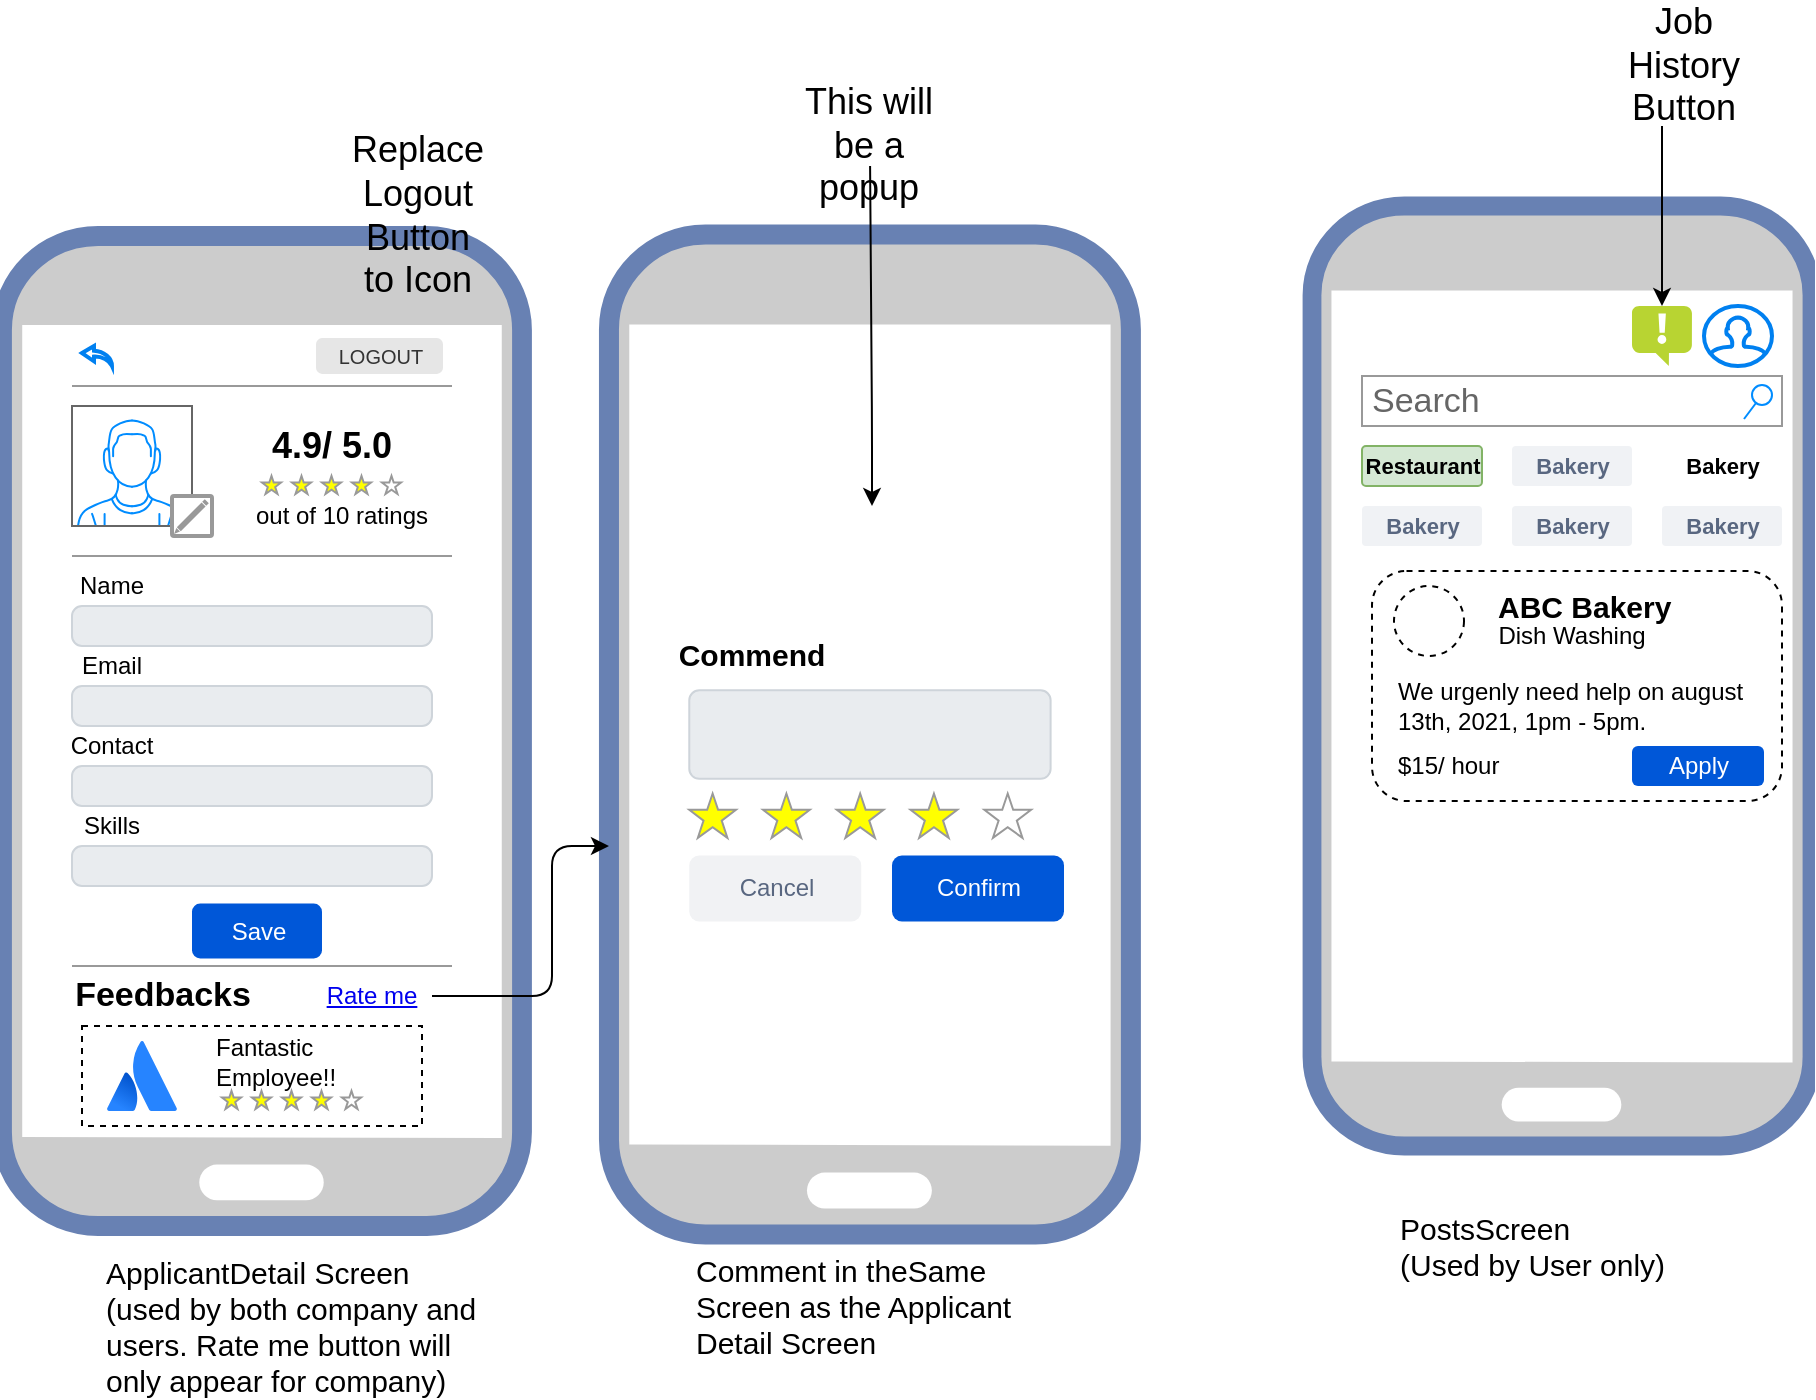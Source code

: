 <mxfile version="13.9.9" type="device"><diagram name="Page-1" id="f1b7ffb7-ca1e-a977-7cf5-a751b3c06c05"><mxGraphModel dx="1038" dy="1776" grid="1" gridSize="10" guides="1" tooltips="1" connect="1" arrows="1" fold="1" page="1" pageScale="1" pageWidth="826" pageHeight="1169" background="#ffffff" math="0" shadow="0"><root><mxCell id="0"/><mxCell id="1" parent="0"/><mxCell id="BFL6KxUdQJeJ4k70XPvG-63" value="" style="fontColor=#0066CC;verticalAlign=top;verticalLabelPosition=bottom;labelPosition=center;align=center;html=1;outlineConnect=0;fillColor=#CCCCCC;strokeColor=#6881B3;gradientColor=none;gradientDirection=north;strokeWidth=2;shape=mxgraph.networks.mobile;" parent="1" vertex="1"><mxGeometry x="750" y="-60" width="250" height="470" as="geometry"/></mxCell><mxCell id="BFL6KxUdQJeJ4k70XPvG-144" value="" style="rounded=1;whiteSpace=wrap;html=1;dashed=1;fontSize=15;align=left;" parent="1" vertex="1"><mxGeometry x="780" y="122.5" width="205" height="115" as="geometry"/></mxCell><mxCell id="BFL6KxUdQJeJ4k70XPvG-62" value="" style="fontColor=#0066CC;verticalAlign=top;verticalLabelPosition=bottom;labelPosition=center;align=center;html=1;outlineConnect=0;fillColor=#CCCCCC;strokeColor=#6881B3;gradientColor=none;gradientDirection=north;strokeWidth=2;shape=mxgraph.networks.mobile;" parent="1" vertex="1"><mxGeometry x="95" y="-45" width="260" height="495" as="geometry"/></mxCell><mxCell id="BFL6KxUdQJeJ4k70XPvG-64" value="" style="verticalLabelPosition=bottom;shadow=0;dashed=0;align=center;html=1;verticalAlign=top;strokeWidth=1;shape=mxgraph.mockup.containers.userMale;strokeColor=#666666;strokeColor2=#008cff;" parent="1" vertex="1"><mxGeometry x="130" y="40" width="60" height="60" as="geometry"/></mxCell><mxCell id="BFL6KxUdQJeJ4k70XPvG-65" value="Search" style="strokeWidth=1;shadow=0;dashed=0;align=center;html=1;shape=mxgraph.mockup.forms.searchBox;strokeColor=#999999;mainText=;strokeColor2=#008cff;fontColor=#666666;fontSize=17;align=left;spacingLeft=3;" parent="1" vertex="1"><mxGeometry x="775" y="25" width="210" height="25" as="geometry"/></mxCell><mxCell id="BFL6KxUdQJeJ4k70XPvG-66" value="" style="strokeColor=#999999;verticalLabelPosition=bottom;shadow=0;dashed=0;verticalAlign=top;strokeWidth=2;html=1;shape=mxgraph.mockup.misc.editIcon;" parent="1" vertex="1"><mxGeometry x="180" y="85" width="20" height="20" as="geometry"/></mxCell><mxCell id="BFL6KxUdQJeJ4k70XPvG-67" value="" style="verticalLabelPosition=bottom;shadow=0;dashed=0;align=center;html=1;verticalAlign=top;strokeWidth=1;shape=mxgraph.mockup.markup.line;strokeColor=#999999;" parent="1" vertex="1"><mxGeometry x="130" y="105" width="190" height="20" as="geometry"/></mxCell><mxCell id="BFL6KxUdQJeJ4k70XPvG-71" value="" style="group" parent="1" vertex="1" connectable="0"><mxGeometry x="130" y="160" width="180" height="40" as="geometry"/></mxCell><mxCell id="BFL6KxUdQJeJ4k70XPvG-69" value="" style="html=1;shadow=0;dashed=0;shape=mxgraph.bootstrap.rrect;rSize=5;strokeColor=#CED4DA;strokeWidth=1;fillColor=#E9ECEF;fontColor=#505050;whiteSpace=wrap;align=left;verticalAlign=middle;spacingLeft=10;fontSize=14;" parent="BFL6KxUdQJeJ4k70XPvG-71" vertex="1"><mxGeometry y="20" width="180" height="20" as="geometry"/></mxCell><mxCell id="BFL6KxUdQJeJ4k70XPvG-70" value="Email" style="text;html=1;strokeColor=none;fillColor=none;align=center;verticalAlign=middle;whiteSpace=wrap;rounded=0;" parent="BFL6KxUdQJeJ4k70XPvG-71" vertex="1"><mxGeometry width="40" height="20" as="geometry"/></mxCell><mxCell id="BFL6KxUdQJeJ4k70XPvG-73" value="" style="group" parent="1" vertex="1" connectable="0"><mxGeometry x="130" y="120" width="180" height="40" as="geometry"/></mxCell><mxCell id="BFL6KxUdQJeJ4k70XPvG-74" value="" style="html=1;shadow=0;dashed=0;shape=mxgraph.bootstrap.rrect;rSize=5;strokeColor=#CED4DA;strokeWidth=1;fillColor=#E9ECEF;fontColor=#505050;whiteSpace=wrap;align=left;verticalAlign=middle;spacingLeft=10;fontSize=14;" parent="BFL6KxUdQJeJ4k70XPvG-73" vertex="1"><mxGeometry y="20" width="180" height="20" as="geometry"/></mxCell><mxCell id="BFL6KxUdQJeJ4k70XPvG-75" value="Name" style="text;html=1;strokeColor=none;fillColor=none;align=center;verticalAlign=middle;whiteSpace=wrap;rounded=0;" parent="BFL6KxUdQJeJ4k70XPvG-73" vertex="1"><mxGeometry width="40" height="20" as="geometry"/></mxCell><mxCell id="BFL6KxUdQJeJ4k70XPvG-76" value="" style="group" parent="1" vertex="1" connectable="0"><mxGeometry x="130" y="200" width="180" height="40" as="geometry"/></mxCell><mxCell id="BFL6KxUdQJeJ4k70XPvG-77" value="" style="html=1;shadow=0;dashed=0;shape=mxgraph.bootstrap.rrect;rSize=5;strokeColor=#CED4DA;strokeWidth=1;fillColor=#E9ECEF;fontColor=#505050;whiteSpace=wrap;align=left;verticalAlign=middle;spacingLeft=10;fontSize=14;" parent="BFL6KxUdQJeJ4k70XPvG-76" vertex="1"><mxGeometry y="20" width="180" height="20" as="geometry"/></mxCell><mxCell id="BFL6KxUdQJeJ4k70XPvG-78" value="Contact" style="text;html=1;strokeColor=none;fillColor=none;align=center;verticalAlign=middle;whiteSpace=wrap;rounded=0;" parent="BFL6KxUdQJeJ4k70XPvG-76" vertex="1"><mxGeometry width="40" height="20" as="geometry"/></mxCell><mxCell id="BFL6KxUdQJeJ4k70XPvG-79" value="" style="verticalLabelPosition=bottom;shadow=0;dashed=0;align=center;html=1;verticalAlign=top;strokeWidth=1;shape=mxgraph.mockup.markup.line;strokeColor=#999999;" parent="1" vertex="1"><mxGeometry x="130" y="310" width="190" height="20" as="geometry"/></mxCell><mxCell id="BFL6KxUdQJeJ4k70XPvG-81" value="" style="verticalLabelPosition=bottom;shadow=0;dashed=0;align=center;html=1;verticalAlign=top;strokeWidth=1;shape=mxgraph.mockup.misc.rating;strokeColor=#999999;fillColor=#ffff00;emptyFillColor=#ffffff;grade=4;ratingScale=5;ratingStyle=star;" parent="1" vertex="1"><mxGeometry x="225" y="75" width="225" height="10" as="geometry"/></mxCell><mxCell id="BFL6KxUdQJeJ4k70XPvG-83" value="&lt;b&gt;&lt;font style=&quot;font-size: 18px&quot;&gt;4.9/ 5.0&lt;/font&gt;&lt;/b&gt;" style="text;html=1;strokeColor=none;fillColor=none;align=center;verticalAlign=middle;whiteSpace=wrap;rounded=0;" parent="1" vertex="1"><mxGeometry x="215" y="50" width="90" height="20" as="geometry"/></mxCell><mxCell id="BFL6KxUdQJeJ4k70XPvG-84" value="out of 10 ratings" style="text;html=1;strokeColor=none;fillColor=none;align=center;verticalAlign=middle;whiteSpace=wrap;rounded=0;" parent="1" vertex="1"><mxGeometry x="215" y="85" width="100" height="20" as="geometry"/></mxCell><mxCell id="BFL6KxUdQJeJ4k70XPvG-93" value="Feedbacks" style="text;strokeColor=none;fillColor=none;html=1;fontSize=17;fontStyle=1;verticalAlign=middle;align=center;dashed=1;" parent="1" vertex="1"><mxGeometry x="155" y="320" width="40" height="30" as="geometry"/></mxCell><UserObject label="Rate me" link="https://www.draw.io" id="BFL6KxUdQJeJ4k70XPvG-98"><mxCell style="text;html=1;strokeColor=none;fillColor=none;whiteSpace=wrap;align=center;verticalAlign=middle;fontColor=#0000EE;fontStyle=4;dashed=1;" parent="1" vertex="1"><mxGeometry x="250" y="316.25" width="60" height="37.5" as="geometry"/></mxCell></UserObject><mxCell id="BFL6KxUdQJeJ4k70XPvG-99" value="" style="group" parent="1" vertex="1" connectable="0"><mxGeometry x="130" y="240" width="180" height="40" as="geometry"/></mxCell><mxCell id="BFL6KxUdQJeJ4k70XPvG-100" value="" style="html=1;shadow=0;dashed=0;shape=mxgraph.bootstrap.rrect;rSize=5;strokeColor=#CED4DA;strokeWidth=1;fillColor=#E9ECEF;fontColor=#505050;whiteSpace=wrap;align=left;verticalAlign=middle;spacingLeft=10;fontSize=14;" parent="BFL6KxUdQJeJ4k70XPvG-99" vertex="1"><mxGeometry y="20" width="180" height="20" as="geometry"/></mxCell><mxCell id="BFL6KxUdQJeJ4k70XPvG-101" value="Skills" style="text;html=1;strokeColor=none;fillColor=none;align=center;verticalAlign=middle;whiteSpace=wrap;rounded=0;" parent="BFL6KxUdQJeJ4k70XPvG-99" vertex="1"><mxGeometry width="40" height="20" as="geometry"/></mxCell><mxCell id="BFL6KxUdQJeJ4k70XPvG-104" value="" style="group" parent="1" vertex="1" connectable="0"><mxGeometry x="470" y="160" width="336.25" height="300" as="geometry"/></mxCell><mxCell id="BFL6KxUdQJeJ4k70XPvG-112" value="" style="fontColor=#0066CC;verticalAlign=top;verticalLabelPosition=bottom;labelPosition=center;align=center;html=1;outlineConnect=0;fillColor=#CCCCCC;strokeColor=#6881B3;gradientColor=none;gradientDirection=north;strokeWidth=2;shape=mxgraph.networks.mobile;" parent="BFL6KxUdQJeJ4k70XPvG-104" vertex="1"><mxGeometry x="-71.52" y="-205.74" width="260.97" height="500" as="geometry"/></mxCell><mxCell id="BFL6KxUdQJeJ4k70XPvG-107" value="" style="verticalLabelPosition=bottom;shadow=0;dashed=0;align=center;html=1;verticalAlign=top;strokeWidth=1;shape=mxgraph.mockup.misc.rating;strokeColor=#999999;fillColor=#ffff00;emptyFillColor=#ffffff;grade=4;ratingScale=5;ratingStyle=star;fontSize=17;" parent="BFL6KxUdQJeJ4k70XPvG-104" vertex="1"><mxGeometry x="-31.367" y="73.77" width="225.84" height="24.59" as="geometry"/></mxCell><mxCell id="BFL6KxUdQJeJ4k70XPvG-109" value="" style="html=1;shadow=0;dashed=0;shape=mxgraph.bootstrap.rrect;rSize=5;strokeColor=#CED4DA;strokeWidth=1;fillColor=#E9ECEF;fontColor=#505050;whiteSpace=wrap;align=left;verticalAlign=middle;spacingLeft=10;fontSize=14;" parent="BFL6KxUdQJeJ4k70XPvG-104" vertex="1"><mxGeometry x="-31.367" y="22.131" width="180.672" height="44.262" as="geometry"/></mxCell><mxCell id="BFL6KxUdQJeJ4k70XPvG-113" value="Confirm" style="rounded=1;fillColor=#0057D8;strokeColor=none;html=1;fontColor=#ffffff;align=center;verticalAlign=middle;fontStyle=0;fontSize=12;dashed=1;" parent="BFL6KxUdQJeJ4k70XPvG-104" vertex="1"><mxGeometry x="70" y="104.75" width="86" height="33" as="geometry"/></mxCell><mxCell id="BFL6KxUdQJeJ4k70XPvG-114" value="Cancel" style="rounded=1;fillColor=#F1F2F4;strokeColor=none;html=1;fontColor=#596780;align=center;verticalAlign=middle;fontStyle=0;fontSize=12;dashed=1;" parent="BFL6KxUdQJeJ4k70XPvG-104" vertex="1"><mxGeometry x="-31.37" y="104.75" width="86" height="33" as="geometry"/></mxCell><mxCell id="BFL6KxUdQJeJ4k70XPvG-87" value="Commend" style="text;html=1;strokeColor=none;fillColor=none;align=center;verticalAlign=middle;whiteSpace=wrap;rounded=0;fontStyle=1;fontSize=15;" parent="BFL6KxUdQJeJ4k70XPvG-104" vertex="1"><mxGeometry x="-19.999" y="-14.754" width="40.149" height="36.885" as="geometry"/></mxCell><mxCell id="BFL6KxUdQJeJ4k70XPvG-89" value="" style="rounded=0;whiteSpace=wrap;html=1;dashed=1;" parent="1" vertex="1"><mxGeometry x="135" y="350" width="170" height="50" as="geometry"/></mxCell><mxCell id="BFL6KxUdQJeJ4k70XPvG-90" value="" style="verticalLabelPosition=bottom;shadow=0;dashed=0;align=center;html=1;verticalAlign=top;strokeWidth=1;shape=mxgraph.mockup.misc.rating;strokeColor=#999999;fillColor=#ffff00;emptyFillColor=#ffffff;grade=4;ratingScale=5;ratingStyle=star;" parent="1" vertex="1"><mxGeometry x="205" y="382.5" width="100" height="10" as="geometry"/></mxCell><mxCell id="BFL6KxUdQJeJ4k70XPvG-91" value="" style="image;image=img/lib/atlassian/Atlassian_Logo.svg;dashed=1;" parent="1" vertex="1"><mxGeometry x="147.5" y="357.5" width="35" height="35" as="geometry"/></mxCell><mxCell id="BFL6KxUdQJeJ4k70XPvG-92" value="Fantastic Employee!!" style="text;html=1;strokeColor=none;fillColor=none;align=left;verticalAlign=middle;whiteSpace=wrap;rounded=0;dashed=1;" parent="1" vertex="1"><mxGeometry x="200" y="357.5" width="40" height="20" as="geometry"/></mxCell><mxCell id="BFL6KxUdQJeJ4k70XPvG-116" value="" style="edgeStyle=elbowEdgeStyle;elbow=horizontal;endArrow=classic;html=1;fontSize=15;exitX=1;exitY=0.5;exitDx=0;exitDy=0;" parent="1" source="BFL6KxUdQJeJ4k70XPvG-98" target="BFL6KxUdQJeJ4k70XPvG-112" edge="1"><mxGeometry width="50" height="50" relative="1" as="geometry"><mxPoint x="330" y="310" as="sourcePoint"/><mxPoint x="380" y="260" as="targetPoint"/><Array as="points"><mxPoint x="370" y="260"/></Array></mxGeometry></mxCell><mxCell id="BFL6KxUdQJeJ4k70XPvG-125" value="Save" style="rounded=1;fillColor=#0057D8;strokeColor=none;html=1;fontColor=#ffffff;align=center;verticalAlign=middle;fontStyle=0;fontSize=12;dashed=1;" parent="1" vertex="1"><mxGeometry x="190" y="288.75" width="65" height="27.5" as="geometry"/></mxCell><mxCell id="BFL6KxUdQJeJ4k70XPvG-126" value="" style="html=1;verticalLabelPosition=bottom;align=center;labelBackgroundColor=#ffffff;verticalAlign=top;strokeWidth=2;strokeColor=#0080F0;shadow=0;dashed=0;shape=mxgraph.ios7.icons.back;fontSize=15;" parent="1" vertex="1"><mxGeometry x="135" y="10" width="15" height="10" as="geometry"/></mxCell><mxCell id="BFL6KxUdQJeJ4k70XPvG-128" value="" style="verticalLabelPosition=bottom;shadow=0;dashed=0;align=center;html=1;verticalAlign=top;strokeWidth=1;shape=mxgraph.mockup.markup.line;strokeColor=#999999;" parent="1" vertex="1"><mxGeometry x="130" y="20" width="190" height="20" as="geometry"/></mxCell><mxCell id="BFL6KxUdQJeJ4k70XPvG-129" value="Comment in theSame Screen as the Applicant Detail Screen&lt;br&gt;" style="text;html=1;strokeColor=none;fillColor=none;align=left;verticalAlign=middle;whiteSpace=wrap;rounded=0;dashed=1;fontSize=15;" parent="1" vertex="1"><mxGeometry x="440" y="480" width="187.5" height="20" as="geometry"/></mxCell><mxCell id="BFL6KxUdQJeJ4k70XPvG-130" value="PostsScreen&amp;nbsp;&lt;br&gt;(Used by User only)" style="text;html=1;strokeColor=none;fillColor=none;align=left;verticalAlign=middle;whiteSpace=wrap;rounded=0;dashed=1;fontSize=15;" parent="1" vertex="1"><mxGeometry x="791.75" y="450" width="187.5" height="20" as="geometry"/></mxCell><mxCell id="BFL6KxUdQJeJ4k70XPvG-131" value="Restaurant" style="dashed=0;html=1;fillColor=#d5e8d4;strokeColor=#82b366;align=center;rounded=1;arcSize=10;fontStyle=1;fontSize=11;shadow=0" parent="1" vertex="1"><mxGeometry x="775" y="60" width="60" height="20" as="geometry"/></mxCell><mxCell id="BFL6KxUdQJeJ4k70XPvG-132" value="Bakery" style="dashed=0;html=1;fillColor=#F0F2F5;strokeColor=none;align=center;rounded=1;arcSize=10;fontColor=#596780;fontStyle=1;fontSize=11;shadow=0" parent="1" vertex="1"><mxGeometry x="850" y="60" width="60" height="20" as="geometry"/></mxCell><mxCell id="BFL6KxUdQJeJ4k70XPvG-134" value="Bakery" style="dashed=0;html=1;align=center;rounded=1;arcSize=10;fontStyle=1;fontSize=11;shadow=0;fillColor=none;strokeColor=none;" parent="1" vertex="1"><mxGeometry x="925" y="60" width="60" height="20" as="geometry"/></mxCell><mxCell id="BFL6KxUdQJeJ4k70XPvG-136" value="Bakery" style="dashed=0;html=1;fillColor=#F0F2F5;strokeColor=none;align=center;rounded=1;arcSize=10;fontColor=#596780;fontStyle=1;fontSize=11;shadow=0" parent="1" vertex="1"><mxGeometry x="775" y="90" width="60" height="20" as="geometry"/></mxCell><mxCell id="BFL6KxUdQJeJ4k70XPvG-137" value="Bakery" style="dashed=0;html=1;fillColor=#F0F2F5;strokeColor=none;align=center;rounded=1;arcSize=10;fontColor=#596780;fontStyle=1;fontSize=11;shadow=0" parent="1" vertex="1"><mxGeometry x="850" y="90" width="60" height="20" as="geometry"/></mxCell><mxCell id="BFL6KxUdQJeJ4k70XPvG-138" value="Bakery" style="dashed=0;html=1;fillColor=#F0F2F5;strokeColor=none;align=center;rounded=1;arcSize=10;fontColor=#596780;fontStyle=1;fontSize=11;shadow=0" parent="1" vertex="1"><mxGeometry x="925" y="90" width="60" height="20" as="geometry"/></mxCell><mxCell id="BFL6KxUdQJeJ4k70XPvG-141" value="ABC Bakery" style="text;html=1;strokeColor=none;fillColor=none;align=left;verticalAlign=middle;whiteSpace=wrap;rounded=0;dashed=1;fontSize=15;fontStyle=1" parent="1" vertex="1"><mxGeometry x="841" y="135" width="144" height="10" as="geometry"/></mxCell><mxCell id="BFL6KxUdQJeJ4k70XPvG-142" value="" style="ellipse;whiteSpace=wrap;html=1;aspect=fixed;dashed=1;fontSize=15;align=left;" parent="1" vertex="1"><mxGeometry x="791" y="130" width="35" height="35" as="geometry"/></mxCell><mxCell id="BFL6KxUdQJeJ4k70XPvG-145" value="Dish Washing" style="text;html=1;strokeColor=none;fillColor=none;align=center;verticalAlign=middle;whiteSpace=wrap;rounded=0;dashed=1;fontSize=12;" parent="1" vertex="1"><mxGeometry x="835" y="145" width="90" height="20" as="geometry"/></mxCell><mxCell id="BFL6KxUdQJeJ4k70XPvG-146" value="We urgenly need help on august 13th, 2021, 1pm - 5pm." style="text;html=1;strokeColor=none;fillColor=none;align=left;verticalAlign=middle;whiteSpace=wrap;rounded=0;dashed=1;fontSize=12;" parent="1" vertex="1"><mxGeometry x="791" y="180" width="189" height="20" as="geometry"/></mxCell><mxCell id="BFL6KxUdQJeJ4k70XPvG-147" value="$15/ hour" style="text;html=1;strokeColor=none;fillColor=none;align=left;verticalAlign=middle;whiteSpace=wrap;rounded=0;dashed=1;fontSize=12;" parent="1" vertex="1"><mxGeometry x="791" y="210" width="89" height="20" as="geometry"/></mxCell><mxCell id="BFL6KxUdQJeJ4k70XPvG-151" value="Apply" style="rounded=1;fillColor=#0057D8;strokeColor=none;html=1;fontColor=#ffffff;align=center;verticalAlign=middle;fontStyle=0;fontSize=12;dashed=1;" parent="1" vertex="1"><mxGeometry x="910" y="210" width="66" height="20" as="geometry"/></mxCell><mxCell id="BFL6KxUdQJeJ4k70XPvG-152" value="" style="html=1;verticalLabelPosition=bottom;align=center;labelBackgroundColor=#ffffff;verticalAlign=top;strokeWidth=2;strokeColor=#0080F0;shadow=0;dashed=0;shape=mxgraph.ios7.icons.user;fontSize=12;" parent="1" vertex="1"><mxGeometry x="946" y="-10" width="34" height="30" as="geometry"/></mxCell><mxCell id="BFL6KxUdQJeJ4k70XPvG-153" value="LOGOUT" style="rounded=1;html=1;shadow=0;dashed=0;whiteSpace=wrap;fontSize=10;fillColor=#E6E6E6;align=center;strokeColor=#E6E6E6;fontColor=#333333;" parent="1" vertex="1"><mxGeometry x="252.5" y="6.56" width="62.5" height="16.88" as="geometry"/></mxCell><mxCell id="BFL6KxUdQJeJ4k70XPvG-155" value="" style="aspect=fixed;html=1;points=[];align=center;image;fontSize=12;image=img/lib/mscae/Notification.svg;dashed=1;" parent="1" vertex="1"><mxGeometry x="910" y="-10" width="30" height="30" as="geometry"/></mxCell><mxCell id="BFL6KxUdQJeJ4k70XPvG-157" value="Replace Logout Button to Icon" style="text;html=1;strokeColor=none;fillColor=none;align=center;verticalAlign=middle;whiteSpace=wrap;rounded=0;dashed=1;fontSize=18;" parent="1" vertex="1"><mxGeometry x="282.5" y="-65" width="40" height="20" as="geometry"/></mxCell><mxCell id="BFL6KxUdQJeJ4k70XPvG-158" value="" style="endArrow=classic;html=1;fontSize=18;" parent="1" target="BFL6KxUdQJeJ4k70XPvG-155" edge="1"><mxGeometry width="50" height="50" relative="1" as="geometry"><mxPoint x="925" y="-100" as="sourcePoint"/><mxPoint x="900" y="30" as="targetPoint"/></mxGeometry></mxCell><mxCell id="BFL6KxUdQJeJ4k70XPvG-159" value="Job History Button" style="text;html=1;strokeColor=none;fillColor=none;align=center;verticalAlign=middle;whiteSpace=wrap;rounded=0;dashed=1;fontSize=18;" parent="1" vertex="1"><mxGeometry x="916" y="-140" width="40" height="20" as="geometry"/></mxCell><mxCell id="BFL6KxUdQJeJ4k70XPvG-160" value="This will be a popup&lt;br&gt;" style="text;html=1;strokeColor=none;fillColor=none;align=center;verticalAlign=middle;whiteSpace=wrap;rounded=0;dashed=1;fontSize=18;" parent="1" vertex="1"><mxGeometry x="483.45" y="-100" width="91.04" height="20" as="geometry"/></mxCell><mxCell id="BFL6KxUdQJeJ4k70XPvG-161" value="" style="endArrow=classic;html=1;fontSize=18;" parent="1" source="BFL6KxUdQJeJ4k70XPvG-160" edge="1"><mxGeometry width="50" height="50" relative="1" as="geometry"><mxPoint x="480" y="140" as="sourcePoint"/><mxPoint x="530" y="90" as="targetPoint"/><Array as="points"><mxPoint x="530" y="50"/></Array></mxGeometry></mxCell><mxCell id="BFL6KxUdQJeJ4k70XPvG-162" value="ApplicantDetail Screen (used by both company and users. Rate me button will only appear for company)" style="text;html=1;strokeColor=none;fillColor=none;align=left;verticalAlign=middle;whiteSpace=wrap;rounded=0;dashed=1;fontSize=15;" parent="1" vertex="1"><mxGeometry x="145" y="490" width="187.5" height="20" as="geometry"/></mxCell></root></mxGraphModel></diagram></mxfile>